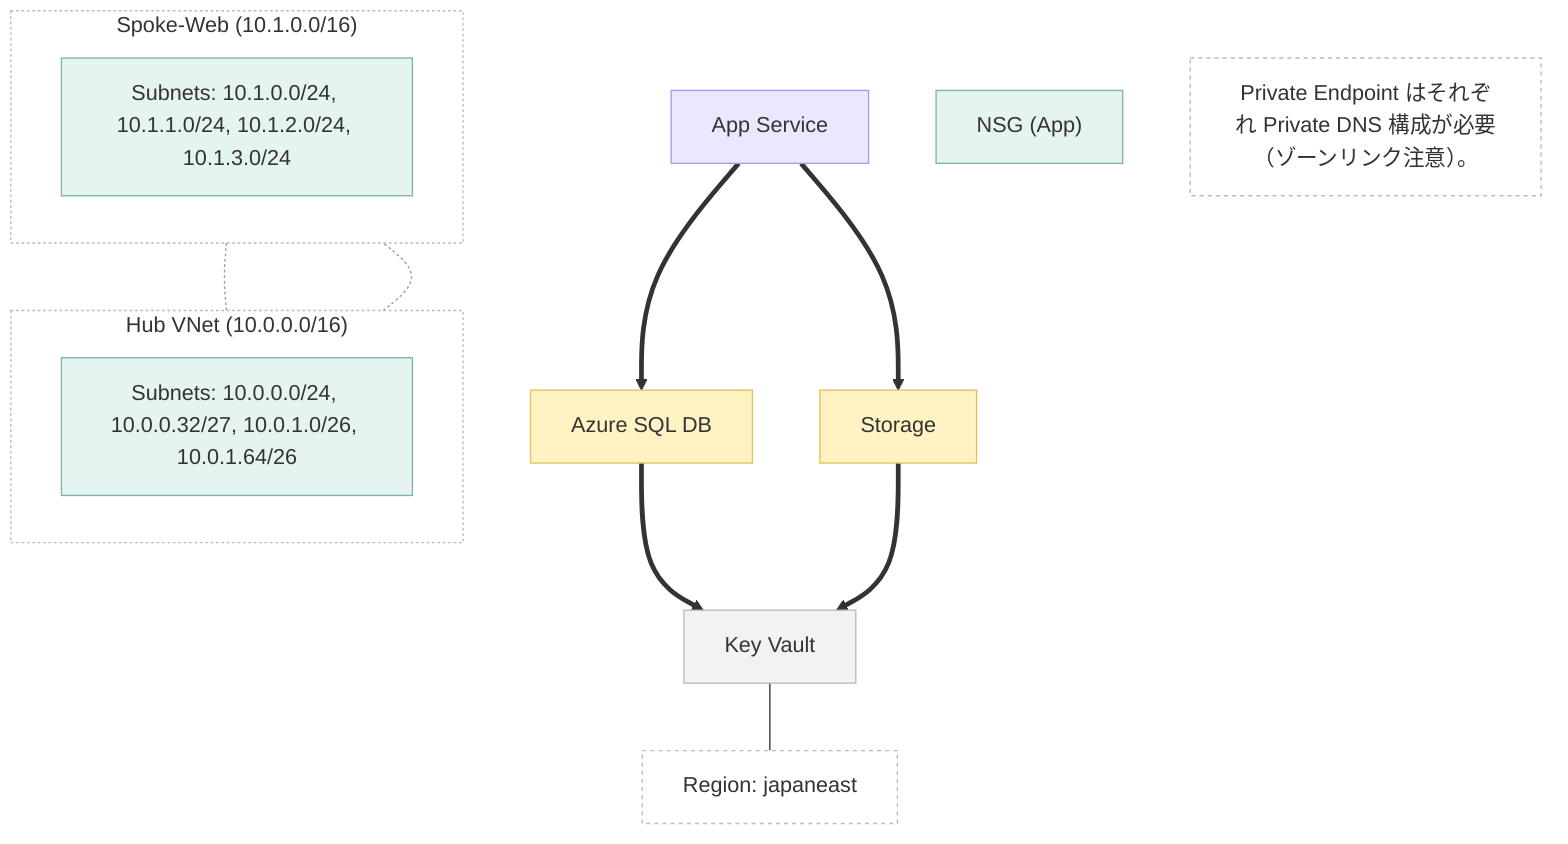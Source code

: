 flowchart TB
%% Region: japaneast
subgraph hub["Hub VNet (10.0.0.0/16)"]
  hub-infra["Subnets: 10.0.0.0/24, 10.0.0.32/27, 10.0.1.0/26, 10.0.1.64/26"]:::net
end
subgraph spoke-web["Spoke-Web (10.1.0.0/16)"]
  sn_pub["Subnets: 10.1.0.0/24, 10.1.1.0/24, 10.1.2.0/24, 10.1.3.0/24"]:::net
end
  appsvc["App Service"]:::appc
  sqldb["Azure SQL DB"]:::data
  st["Storage"]:::data
  kv["Key Vault"]:::keyv
  nsg-app["NSG (App)"]:::net
  appsvc ==> sqldb
  appsvc ==> st
  sqldb ==> kv
  st ==> kv
  hub --- spoke-web:::peerNote
  linkStyle 4 stroke:#999,stroke-dasharray: 2 2;
  click hub "Peering: hub→spoke-web [GT/FWD]" _self
  spoke-web --- hub:::peerNote
  linkStyle 5 stroke:#999,stroke-dasharray: 2 2;
  click spoke-web "Peering: spoke-web→hub [RG/FWD]" _self
classDef net fill:#E6F4F1,stroke:#7FB3AE;
classDef sec fill:#FCE5E1,stroke:#E39A8A;
classDef appc fill:#EAE7FF,stroke:#A79BEA;
classDef data fill:#FFF3C4,stroke:#E2C35A;
classDef keyv fill:#F2F2F2,stroke:#BBBBBB;
classDef pe fill:#E7F0FF,stroke:#89A6E8;
classDef peerNote fill:#fff,stroke:#bbb,stroke-dasharray: 2 2;
classDef note fill:#fff,stroke:#bbb,stroke-dasharray: 3 3;
  note1["Region: japaneast"]:::note
  kv --- note1
  note2["Private Endpoint はそれぞれ Private DNS 構成が必要（ゾーンリンク注意）。"]:::note